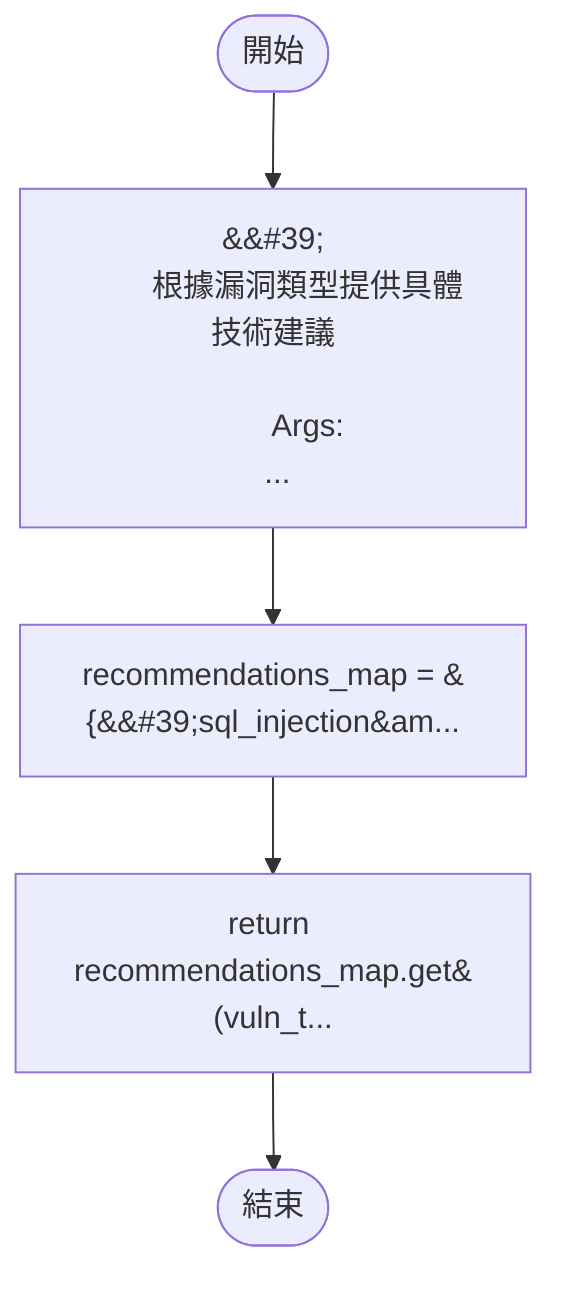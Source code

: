 flowchart TB
    n1([開始])
    n2([結束])
    n3[&amp;&#35;39;\n        根據漏洞類型提供具體技術建議\n\n        Args:\n ...]
    n4[recommendations_map = &#123;&amp;&#35;39;sql_injection&am...]
    n5[return recommendations_map.get&#40;vuln_t...]
    n1 --> n3
    n3 --> n4
    n4 --> n5
    n5 --> n2